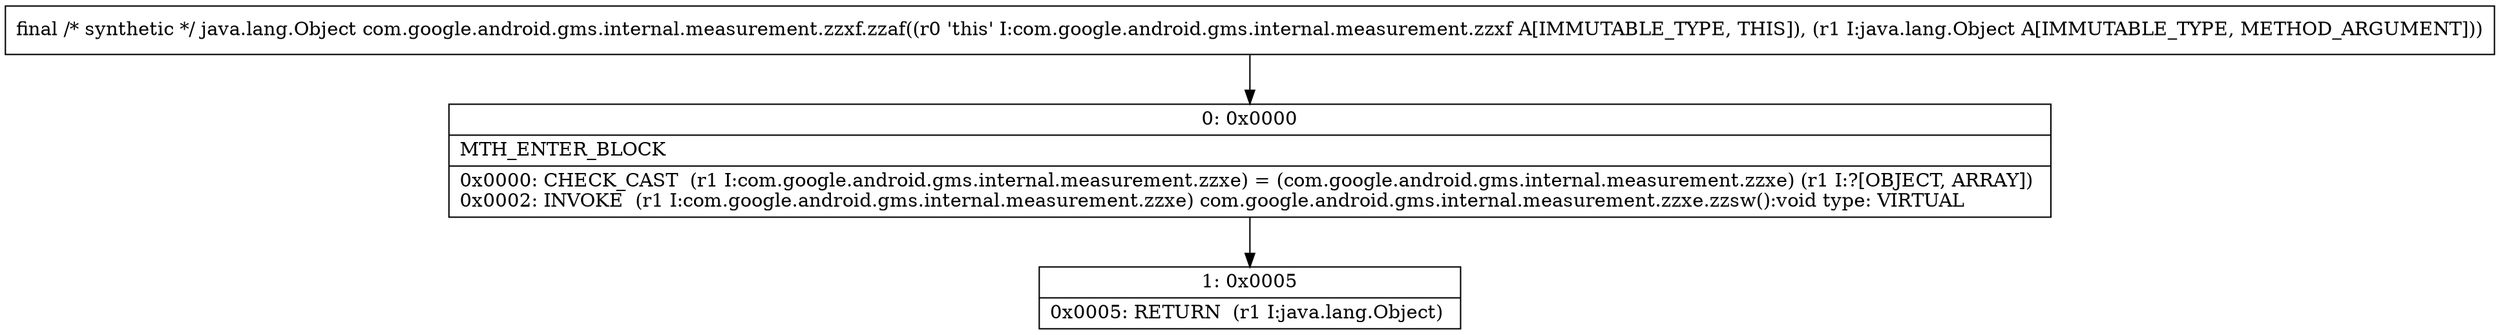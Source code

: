 digraph "CFG forcom.google.android.gms.internal.measurement.zzxf.zzaf(Ljava\/lang\/Object;)Ljava\/lang\/Object;" {
Node_0 [shape=record,label="{0\:\ 0x0000|MTH_ENTER_BLOCK\l|0x0000: CHECK_CAST  (r1 I:com.google.android.gms.internal.measurement.zzxe) = (com.google.android.gms.internal.measurement.zzxe) (r1 I:?[OBJECT, ARRAY]) \l0x0002: INVOKE  (r1 I:com.google.android.gms.internal.measurement.zzxe) com.google.android.gms.internal.measurement.zzxe.zzsw():void type: VIRTUAL \l}"];
Node_1 [shape=record,label="{1\:\ 0x0005|0x0005: RETURN  (r1 I:java.lang.Object) \l}"];
MethodNode[shape=record,label="{final \/* synthetic *\/ java.lang.Object com.google.android.gms.internal.measurement.zzxf.zzaf((r0 'this' I:com.google.android.gms.internal.measurement.zzxf A[IMMUTABLE_TYPE, THIS]), (r1 I:java.lang.Object A[IMMUTABLE_TYPE, METHOD_ARGUMENT])) }"];
MethodNode -> Node_0;
Node_0 -> Node_1;
}

